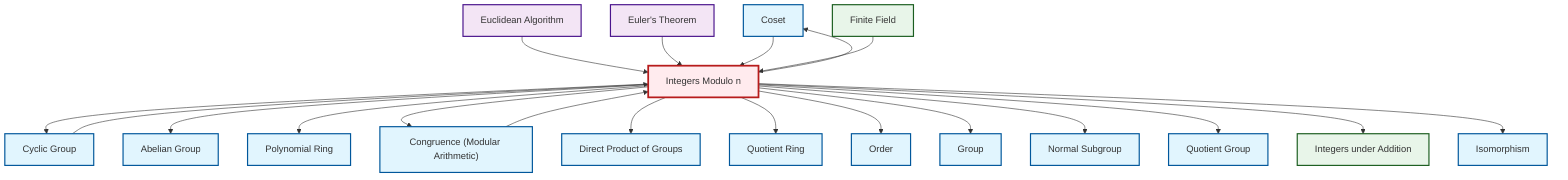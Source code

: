 graph TD
    classDef definition fill:#e1f5fe,stroke:#01579b,stroke-width:2px
    classDef theorem fill:#f3e5f5,stroke:#4a148c,stroke-width:2px
    classDef axiom fill:#fff3e0,stroke:#e65100,stroke-width:2px
    classDef example fill:#e8f5e9,stroke:#1b5e20,stroke-width:2px
    classDef current fill:#ffebee,stroke:#b71c1c,stroke-width:3px
    def-coset["Coset"]:::definition
    thm-euler["Euler's Theorem"]:::theorem
    def-normal-subgroup["Normal Subgroup"]:::definition
    def-group["Group"]:::definition
    def-isomorphism["Isomorphism"]:::definition
    def-quotient-group["Quotient Group"]:::definition
    ex-quotient-integers-mod-n["Integers Modulo n"]:::example
    def-direct-product["Direct Product of Groups"]:::definition
    def-quotient-ring["Quotient Ring"]:::definition
    def-abelian-group["Abelian Group"]:::definition
    ex-finite-field["Finite Field"]:::example
    def-cyclic-group["Cyclic Group"]:::definition
    def-polynomial-ring["Polynomial Ring"]:::definition
    def-order["Order"]:::definition
    ex-integers-addition["Integers under Addition"]:::example
    thm-euclidean-algorithm["Euclidean Algorithm"]:::theorem
    def-congruence["Congruence (Modular Arithmetic)"]:::definition
    thm-euclidean-algorithm --> ex-quotient-integers-mod-n
    ex-quotient-integers-mod-n --> def-cyclic-group
    ex-quotient-integers-mod-n --> def-abelian-group
    def-cyclic-group --> ex-quotient-integers-mod-n
    ex-quotient-integers-mod-n --> def-polynomial-ring
    thm-euler --> ex-quotient-integers-mod-n
    def-coset --> ex-quotient-integers-mod-n
    ex-quotient-integers-mod-n --> def-congruence
    ex-quotient-integers-mod-n --> def-direct-product
    def-congruence --> ex-quotient-integers-mod-n
    ex-quotient-integers-mod-n --> def-quotient-ring
    ex-finite-field --> ex-quotient-integers-mod-n
    ex-quotient-integers-mod-n --> def-order
    ex-quotient-integers-mod-n --> def-group
    ex-quotient-integers-mod-n --> def-normal-subgroup
    ex-quotient-integers-mod-n --> def-coset
    ex-quotient-integers-mod-n --> def-quotient-group
    ex-quotient-integers-mod-n --> ex-integers-addition
    ex-quotient-integers-mod-n --> def-isomorphism
    class ex-quotient-integers-mod-n current